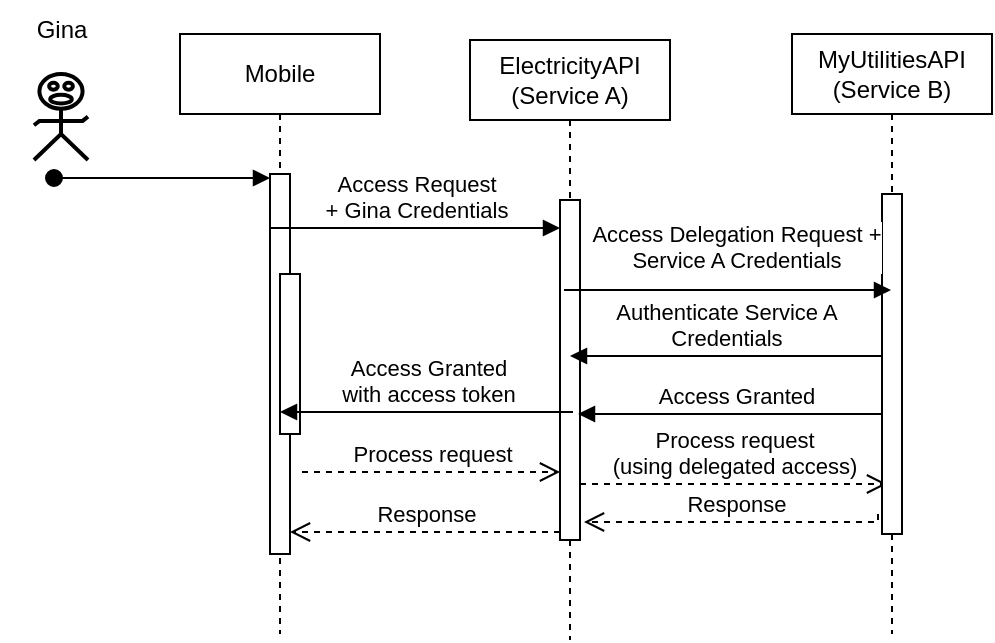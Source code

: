<mxfile version="24.6.0" type="github">
  <diagram name="Page-1" id="2YBvvXClWsGukQMizWep">
    <mxGraphModel dx="623" dy="451" grid="0" gridSize="10" guides="1" tooltips="1" connect="1" arrows="1" fold="1" page="1" pageScale="1" pageWidth="850" pageHeight="1100" math="0" shadow="0">
      <root>
        <mxCell id="0" />
        <mxCell id="1" parent="0" />
        <mxCell id="aM9ryv3xv72pqoxQDRHE-1" value="Mobile" style="shape=umlLifeline;perimeter=lifelinePerimeter;whiteSpace=wrap;html=1;container=0;dropTarget=0;collapsible=0;recursiveResize=0;outlineConnect=0;portConstraint=eastwest;newEdgeStyle={&quot;edgeStyle&quot;:&quot;elbowEdgeStyle&quot;,&quot;elbow&quot;:&quot;vertical&quot;,&quot;curved&quot;:0,&quot;rounded&quot;:0};" parent="1" vertex="1">
          <mxGeometry x="119" y="40" width="100" height="300" as="geometry" />
        </mxCell>
        <mxCell id="aM9ryv3xv72pqoxQDRHE-2" value="" style="html=1;points=[];perimeter=orthogonalPerimeter;outlineConnect=0;targetShapes=umlLifeline;portConstraint=eastwest;newEdgeStyle={&quot;edgeStyle&quot;:&quot;elbowEdgeStyle&quot;,&quot;elbow&quot;:&quot;vertical&quot;,&quot;curved&quot;:0,&quot;rounded&quot;:0};" parent="aM9ryv3xv72pqoxQDRHE-1" vertex="1">
          <mxGeometry x="45" y="70" width="10" height="190" as="geometry" />
        </mxCell>
        <mxCell id="aM9ryv3xv72pqoxQDRHE-3" value="" style="html=1;verticalAlign=bottom;startArrow=oval;endArrow=block;startSize=8;edgeStyle=elbowEdgeStyle;elbow=vertical;curved=0;rounded=0;" parent="aM9ryv3xv72pqoxQDRHE-1" target="aM9ryv3xv72pqoxQDRHE-2" edge="1">
          <mxGeometry relative="1" as="geometry">
            <mxPoint x="-63" y="72" as="sourcePoint" />
          </mxGeometry>
        </mxCell>
        <mxCell id="aM9ryv3xv72pqoxQDRHE-4" value="" style="html=1;points=[];perimeter=orthogonalPerimeter;outlineConnect=0;targetShapes=umlLifeline;portConstraint=eastwest;newEdgeStyle={&quot;edgeStyle&quot;:&quot;elbowEdgeStyle&quot;,&quot;elbow&quot;:&quot;vertical&quot;,&quot;curved&quot;:0,&quot;rounded&quot;:0};" parent="aM9ryv3xv72pqoxQDRHE-1" vertex="1">
          <mxGeometry x="50" y="120" width="10" height="80" as="geometry" />
        </mxCell>
        <mxCell id="aM9ryv3xv72pqoxQDRHE-5" value="ElectricityAPI&lt;br&gt;(Service A)" style="shape=umlLifeline;perimeter=lifelinePerimeter;whiteSpace=wrap;html=1;container=0;dropTarget=0;collapsible=0;recursiveResize=0;outlineConnect=0;portConstraint=eastwest;newEdgeStyle={&quot;edgeStyle&quot;:&quot;elbowEdgeStyle&quot;,&quot;elbow&quot;:&quot;vertical&quot;,&quot;curved&quot;:0,&quot;rounded&quot;:0};" parent="1" vertex="1">
          <mxGeometry x="264" y="43" width="100" height="300" as="geometry" />
        </mxCell>
        <mxCell id="aM9ryv3xv72pqoxQDRHE-6" value="" style="html=1;points=[];perimeter=orthogonalPerimeter;outlineConnect=0;targetShapes=umlLifeline;portConstraint=eastwest;newEdgeStyle={&quot;edgeStyle&quot;:&quot;elbowEdgeStyle&quot;,&quot;elbow&quot;:&quot;vertical&quot;,&quot;curved&quot;:0,&quot;rounded&quot;:0};" parent="aM9ryv3xv72pqoxQDRHE-5" vertex="1">
          <mxGeometry x="45" y="80" width="10" height="170" as="geometry" />
        </mxCell>
        <mxCell id="aM9ryv3xv72pqoxQDRHE-7" value="Access Request &lt;br&gt;+ Gina Credentials" style="html=1;verticalAlign=bottom;endArrow=block;edgeStyle=elbowEdgeStyle;elbow=vertical;curved=0;rounded=0;" parent="1" target="aM9ryv3xv72pqoxQDRHE-6" edge="1">
          <mxGeometry relative="1" as="geometry">
            <mxPoint x="164" y="137" as="sourcePoint" />
            <Array as="points">
              <mxPoint x="170" y="137" />
            </Array>
            <mxPoint x="304" y="140" as="targetPoint" />
          </mxGeometry>
        </mxCell>
        <mxCell id="aM9ryv3xv72pqoxQDRHE-8" value="Response" style="html=1;verticalAlign=bottom;endArrow=open;dashed=1;endSize=8;edgeStyle=elbowEdgeStyle;elbow=vertical;curved=0;rounded=0;" parent="1" edge="1">
          <mxGeometry relative="1" as="geometry">
            <mxPoint x="174" y="289" as="targetPoint" />
            <Array as="points">
              <mxPoint x="190" y="289" />
            </Array>
            <mxPoint x="309" y="289" as="sourcePoint" />
          </mxGeometry>
        </mxCell>
        <mxCell id="aM9ryv3xv72pqoxQDRHE-9" value="Access Granted" style="html=1;verticalAlign=bottom;endArrow=block;edgeStyle=elbowEdgeStyle;elbow=vertical;curved=0;rounded=0;" parent="1" edge="1">
          <mxGeometry x="-0.003" relative="1" as="geometry">
            <mxPoint x="474.5" y="230" as="sourcePoint" />
            <Array as="points">
              <mxPoint x="329" y="230" />
            </Array>
            <mxPoint x="318" y="230" as="targetPoint" />
            <mxPoint as="offset" />
          </mxGeometry>
        </mxCell>
        <mxCell id="aM9ryv3xv72pqoxQDRHE-10" value="Process request&lt;br&gt;(using delegated access)" style="html=1;verticalAlign=bottom;endArrow=open;dashed=1;endSize=8;edgeStyle=elbowEdgeStyle;elbow=vertical;curved=0;rounded=0;" parent="1" edge="1">
          <mxGeometry x="0.003" relative="1" as="geometry">
            <mxPoint x="472.5" y="265" as="targetPoint" />
            <Array as="points">
              <mxPoint x="320" y="265" />
            </Array>
            <mxPoint x="319" y="265" as="sourcePoint" />
            <mxPoint as="offset" />
          </mxGeometry>
        </mxCell>
        <mxCell id="AmyYsJEd_FryFdH-Kf_I-1" value="MyUtilitiesAPI&lt;br&gt;(Service B)" style="shape=umlLifeline;perimeter=lifelinePerimeter;whiteSpace=wrap;html=1;container=0;dropTarget=0;collapsible=0;recursiveResize=0;outlineConnect=0;portConstraint=eastwest;newEdgeStyle={&quot;edgeStyle&quot;:&quot;elbowEdgeStyle&quot;,&quot;elbow&quot;:&quot;vertical&quot;,&quot;curved&quot;:0,&quot;rounded&quot;:0};" vertex="1" parent="1">
          <mxGeometry x="425" y="40" width="100" height="300" as="geometry" />
        </mxCell>
        <mxCell id="AmyYsJEd_FryFdH-Kf_I-2" value="" style="html=1;points=[];perimeter=orthogonalPerimeter;outlineConnect=0;targetShapes=umlLifeline;portConstraint=eastwest;newEdgeStyle={&quot;edgeStyle&quot;:&quot;elbowEdgeStyle&quot;,&quot;elbow&quot;:&quot;vertical&quot;,&quot;curved&quot;:0,&quot;rounded&quot;:0};" vertex="1" parent="AmyYsJEd_FryFdH-Kf_I-1">
          <mxGeometry x="45" y="80" width="10" height="170" as="geometry" />
        </mxCell>
        <mxCell id="AmyYsJEd_FryFdH-Kf_I-3" value="Access Delegation Request +&lt;br&gt;Service A Credentials" style="html=1;verticalAlign=bottom;endArrow=block;edgeStyle=elbowEdgeStyle;elbow=vertical;curved=0;rounded=0;" edge="1" parent="1" target="AmyYsJEd_FryFdH-Kf_I-1">
          <mxGeometry x="0.048" y="6" relative="1" as="geometry">
            <mxPoint x="311" y="168" as="sourcePoint" />
            <Array as="points">
              <mxPoint x="317" y="168" />
            </Array>
            <mxPoint x="456" y="168" as="targetPoint" />
            <mxPoint as="offset" />
          </mxGeometry>
        </mxCell>
        <mxCell id="AmyYsJEd_FryFdH-Kf_I-4" value="Authenticate Service A &lt;br&gt;Credentials" style="html=1;verticalAlign=bottom;endArrow=block;edgeStyle=elbowEdgeStyle;elbow=horizontal;curved=0;rounded=0;" edge="1" parent="1">
          <mxGeometry relative="1" as="geometry">
            <mxPoint x="470.5" y="201" as="sourcePoint" />
            <Array as="points">
              <mxPoint x="351.5" y="201" />
            </Array>
            <mxPoint x="314" y="201" as="targetPoint" />
          </mxGeometry>
        </mxCell>
        <mxCell id="AmyYsJEd_FryFdH-Kf_I-8" value="" style="verticalLabelPosition=bottom;html=1;verticalAlign=top;strokeWidth=2;shape=mxgraph.lean_mapping.verbal;pointerEvents=1;" vertex="1" parent="1">
          <mxGeometry x="46" y="60" width="27" height="43" as="geometry" />
        </mxCell>
        <mxCell id="AmyYsJEd_FryFdH-Kf_I-9" value="Gina" style="text;strokeColor=none;align=center;fillColor=none;html=1;verticalAlign=middle;whiteSpace=wrap;rounded=0;" vertex="1" parent="1">
          <mxGeometry x="29.5" y="23" width="60" height="30" as="geometry" />
        </mxCell>
        <mxCell id="AmyYsJEd_FryFdH-Kf_I-10" value="Access Granted &lt;br&gt;with access token" style="html=1;verticalAlign=bottom;endArrow=block;edgeStyle=elbowEdgeStyle;elbow=vertical;curved=0;rounded=0;" edge="1" parent="1" target="aM9ryv3xv72pqoxQDRHE-1">
          <mxGeometry x="-0.007" relative="1" as="geometry">
            <mxPoint x="315.5" y="229" as="sourcePoint" />
            <Array as="points" />
            <mxPoint x="191" y="229" as="targetPoint" />
            <mxPoint as="offset" />
          </mxGeometry>
        </mxCell>
        <mxCell id="AmyYsJEd_FryFdH-Kf_I-11" value="Process request" style="html=1;verticalAlign=bottom;endArrow=open;dashed=1;endSize=8;edgeStyle=elbowEdgeStyle;elbow=vertical;curved=0;rounded=0;" edge="1" parent="1">
          <mxGeometry x="0.003" relative="1" as="geometry">
            <mxPoint x="309" y="259" as="targetPoint" />
            <Array as="points" />
            <mxPoint x="180" y="259" as="sourcePoint" />
            <mxPoint as="offset" />
          </mxGeometry>
        </mxCell>
        <mxCell id="AmyYsJEd_FryFdH-Kf_I-12" value="Response" style="html=1;verticalAlign=bottom;endArrow=open;dashed=1;endSize=8;edgeStyle=elbowEdgeStyle;elbow=vertical;curved=0;rounded=0;" edge="1" parent="1">
          <mxGeometry relative="1" as="geometry">
            <mxPoint x="321" y="284" as="targetPoint" />
            <Array as="points">
              <mxPoint x="343" y="284" />
            </Array>
            <mxPoint x="468" y="280" as="sourcePoint" />
          </mxGeometry>
        </mxCell>
      </root>
    </mxGraphModel>
  </diagram>
</mxfile>
